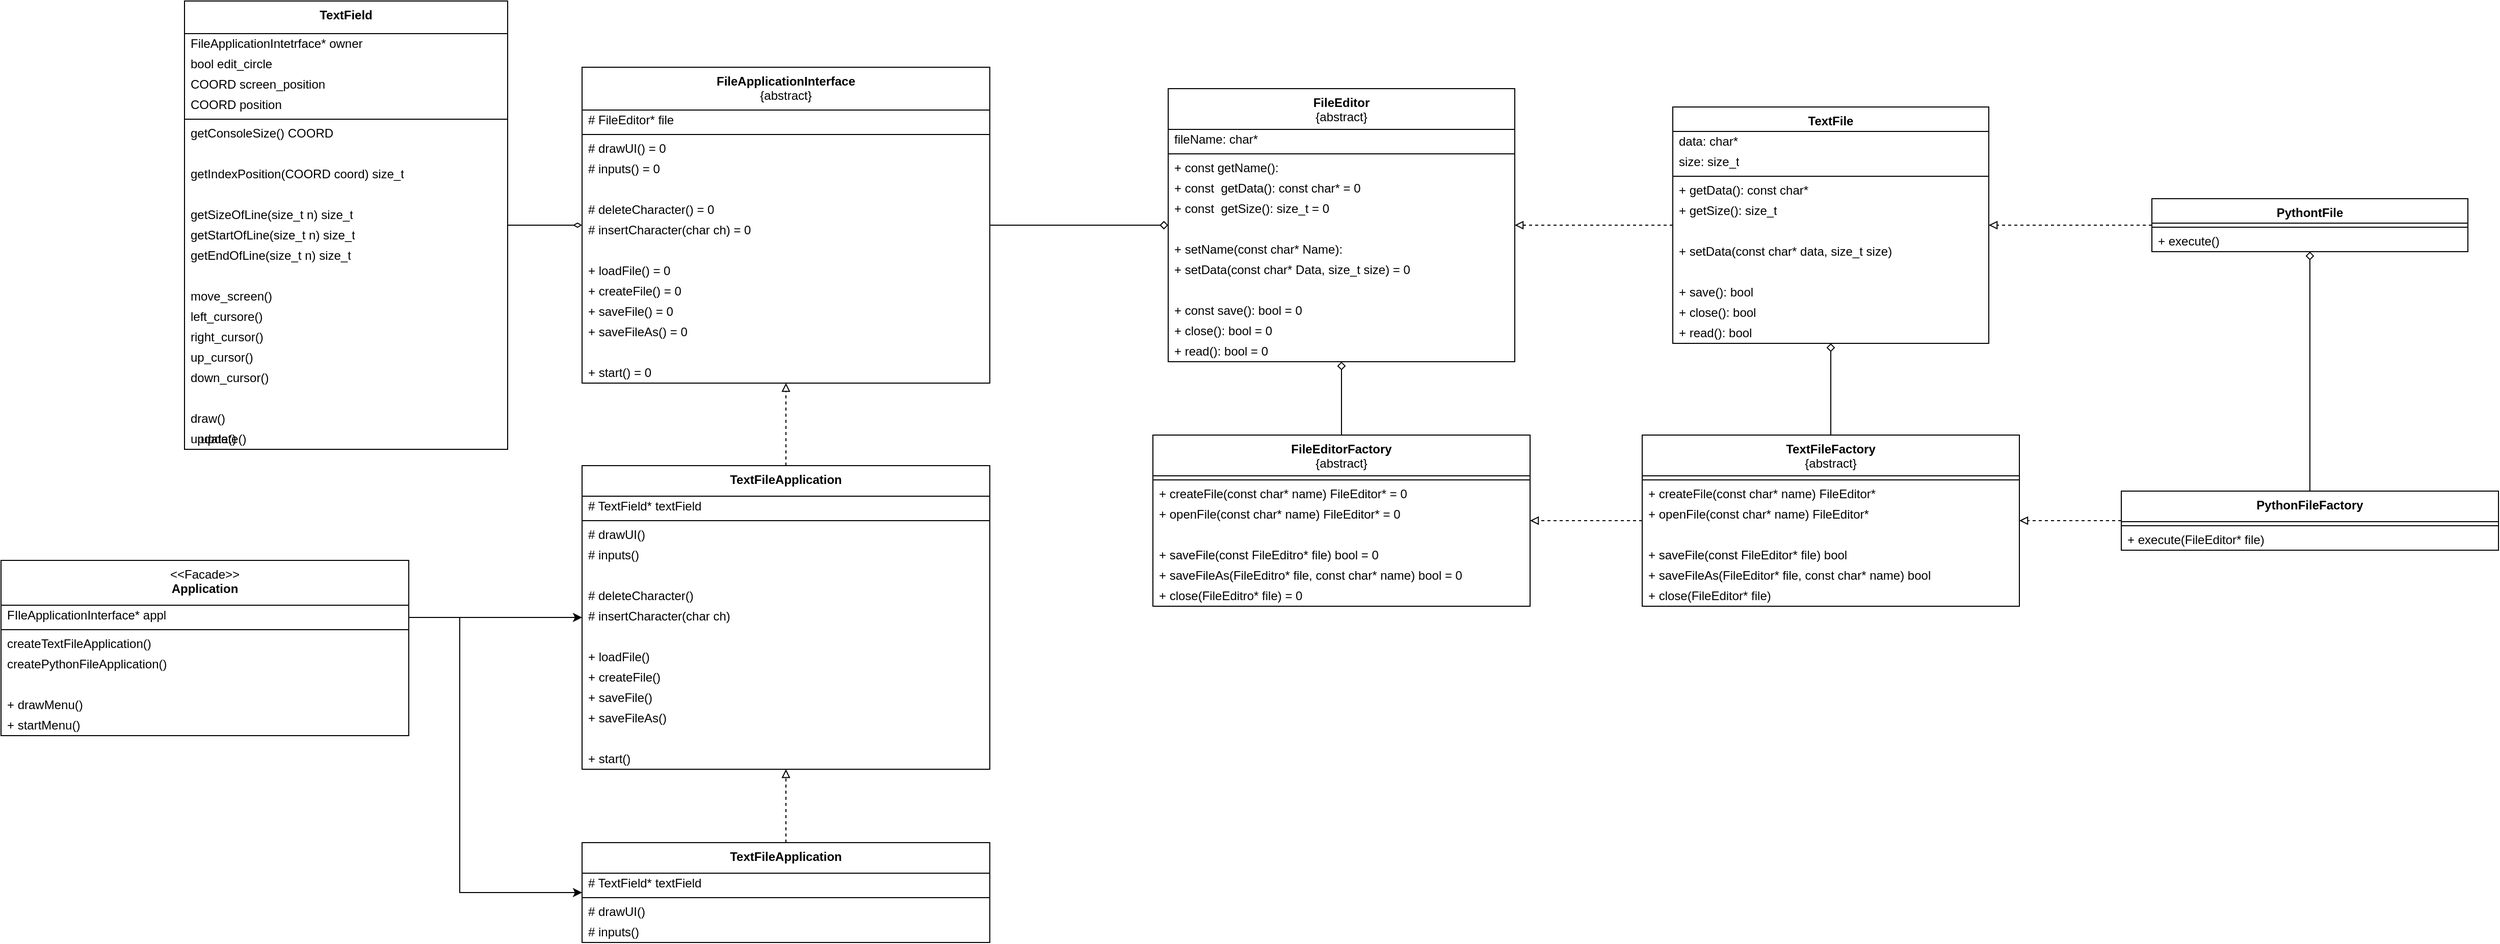 <mxfile version="24.7.17">
  <diagram name="Сторінка-1" id="6e2gW0ozk-4LczMk3JsG">
    <mxGraphModel dx="4543" dy="1649" grid="1" gridSize="10" guides="1" tooltips="1" connect="1" arrows="1" fold="1" page="1" pageScale="1" pageWidth="827" pageHeight="1169" math="0" shadow="0">
      <root>
        <mxCell id="0" />
        <mxCell id="1" parent="0" />
        <mxCell id="CCu7e07cOASYS96HwCtL-1" value="&lt;b&gt;FileEditor&lt;/b&gt;&lt;br&gt;{abstract}" style="swimlane;fontStyle=0;align=center;verticalAlign=top;childLayout=stackLayout;horizontal=1;startSize=40;horizontalStack=0;resizeParent=1;resizeParentMax=0;resizeLast=0;collapsible=0;marginBottom=0;html=1;whiteSpace=wrap;" vertex="1" parent="1">
          <mxGeometry x="85" y="130" width="340" height="268" as="geometry" />
        </mxCell>
        <mxCell id="CCu7e07cOASYS96HwCtL-3" value="fileName: char*" style="text;html=1;strokeColor=none;fillColor=none;align=left;verticalAlign=middle;spacingLeft=4;spacingRight=4;overflow=hidden;rotatable=0;points=[[0,0.5],[1,0.5]];portConstraint=eastwest;whiteSpace=wrap;" vertex="1" parent="CCu7e07cOASYS96HwCtL-1">
          <mxGeometry y="40" width="340" height="20" as="geometry" />
        </mxCell>
        <mxCell id="CCu7e07cOASYS96HwCtL-6" value="" style="line;strokeWidth=1;fillColor=none;align=left;verticalAlign=middle;spacingTop=-1;spacingLeft=3;spacingRight=3;rotatable=0;labelPosition=right;points=[];portConstraint=eastwest;" vertex="1" parent="CCu7e07cOASYS96HwCtL-1">
          <mxGeometry y="60" width="340" height="8" as="geometry" />
        </mxCell>
        <mxCell id="CCu7e07cOASYS96HwCtL-8" value="+ const getName():" style="text;html=1;strokeColor=none;fillColor=none;align=left;verticalAlign=middle;spacingLeft=4;spacingRight=4;overflow=hidden;rotatable=0;points=[[0,0.5],[1,0.5]];portConstraint=eastwest;whiteSpace=wrap;" vertex="1" parent="CCu7e07cOASYS96HwCtL-1">
          <mxGeometry y="68" width="340" height="20" as="geometry" />
        </mxCell>
        <mxCell id="CCu7e07cOASYS96HwCtL-9" value="+ const&amp;nbsp; getData(): const char* = 0" style="text;html=1;strokeColor=none;fillColor=none;align=left;verticalAlign=middle;spacingLeft=4;spacingRight=4;overflow=hidden;rotatable=0;points=[[0,0.5],[1,0.5]];portConstraint=eastwest;whiteSpace=wrap;" vertex="1" parent="CCu7e07cOASYS96HwCtL-1">
          <mxGeometry y="88" width="340" height="20" as="geometry" />
        </mxCell>
        <mxCell id="CCu7e07cOASYS96HwCtL-33" value="+ const&amp;nbsp; getSize(): size_t = 0" style="text;html=1;strokeColor=none;fillColor=none;align=left;verticalAlign=middle;spacingLeft=4;spacingRight=4;overflow=hidden;rotatable=0;points=[[0,0.5],[1,0.5]];portConstraint=eastwest;whiteSpace=wrap;" vertex="1" parent="CCu7e07cOASYS96HwCtL-1">
          <mxGeometry y="108" width="340" height="20" as="geometry" />
        </mxCell>
        <mxCell id="CCu7e07cOASYS96HwCtL-16" value="&amp;nbsp;&amp;nbsp;&amp;nbsp;&amp;nbsp;&amp;nbsp;&amp;nbsp; " style="text;html=1;strokeColor=none;fillColor=none;align=left;verticalAlign=middle;spacingLeft=4;spacingRight=4;overflow=hidden;rotatable=0;points=[[0,0.5],[1,0.5]];portConstraint=eastwest;whiteSpace=wrap;" vertex="1" parent="CCu7e07cOASYS96HwCtL-1">
          <mxGeometry y="128" width="340" height="20" as="geometry" />
        </mxCell>
        <mxCell id="CCu7e07cOASYS96HwCtL-13" value="+ setName(const char* Name):" style="text;html=1;strokeColor=none;fillColor=none;align=left;verticalAlign=middle;spacingLeft=4;spacingRight=4;overflow=hidden;rotatable=0;points=[[0,0.5],[1,0.5]];portConstraint=eastwest;whiteSpace=wrap;" vertex="1" parent="CCu7e07cOASYS96HwCtL-1">
          <mxGeometry y="148" width="340" height="20" as="geometry" />
        </mxCell>
        <mxCell id="CCu7e07cOASYS96HwCtL-12" value="+ setData(const char* Data, size_t size) = 0" style="text;html=1;strokeColor=none;fillColor=none;align=left;verticalAlign=middle;spacingLeft=4;spacingRight=4;overflow=hidden;rotatable=0;points=[[0,0.5],[1,0.5]];portConstraint=eastwest;whiteSpace=wrap;" vertex="1" parent="CCu7e07cOASYS96HwCtL-1">
          <mxGeometry y="168" width="340" height="20" as="geometry" />
        </mxCell>
        <mxCell id="CCu7e07cOASYS96HwCtL-17" value="&amp;nbsp;&amp;nbsp;&amp;nbsp;&amp;nbsp;&amp;nbsp;&amp;nbsp; " style="text;html=1;strokeColor=none;fillColor=none;align=left;verticalAlign=middle;spacingLeft=4;spacingRight=4;overflow=hidden;rotatable=0;points=[[0,0.5],[1,0.5]];portConstraint=eastwest;whiteSpace=wrap;" vertex="1" parent="CCu7e07cOASYS96HwCtL-1">
          <mxGeometry y="188" width="340" height="20" as="geometry" />
        </mxCell>
        <mxCell id="CCu7e07cOASYS96HwCtL-18" value="+ const save(): bool = 0" style="text;html=1;strokeColor=none;fillColor=none;align=left;verticalAlign=middle;spacingLeft=4;spacingRight=4;overflow=hidden;rotatable=0;points=[[0,0.5],[1,0.5]];portConstraint=eastwest;whiteSpace=wrap;" vertex="1" parent="CCu7e07cOASYS96HwCtL-1">
          <mxGeometry y="208" width="340" height="20" as="geometry" />
        </mxCell>
        <mxCell id="CCu7e07cOASYS96HwCtL-19" value="+ close(): bool = 0" style="text;html=1;strokeColor=none;fillColor=none;align=left;verticalAlign=middle;spacingLeft=4;spacingRight=4;overflow=hidden;rotatable=0;points=[[0,0.5],[1,0.5]];portConstraint=eastwest;whiteSpace=wrap;" vertex="1" parent="CCu7e07cOASYS96HwCtL-1">
          <mxGeometry y="228" width="340" height="20" as="geometry" />
        </mxCell>
        <mxCell id="CCu7e07cOASYS96HwCtL-20" value="+ read(): bool = 0" style="text;html=1;strokeColor=none;fillColor=none;align=left;verticalAlign=middle;spacingLeft=4;spacingRight=4;overflow=hidden;rotatable=0;points=[[0,0.5],[1,0.5]];portConstraint=eastwest;whiteSpace=wrap;" vertex="1" parent="CCu7e07cOASYS96HwCtL-1">
          <mxGeometry y="248" width="340" height="20" as="geometry" />
        </mxCell>
        <mxCell id="CCu7e07cOASYS96HwCtL-130" style="edgeStyle=orthogonalEdgeStyle;rounded=0;orthogonalLoop=1;jettySize=auto;html=1;endArrow=block;endFill=0;dashed=1;" edge="1" parent="1" source="CCu7e07cOASYS96HwCtL-21" target="CCu7e07cOASYS96HwCtL-1">
          <mxGeometry relative="1" as="geometry" />
        </mxCell>
        <mxCell id="CCu7e07cOASYS96HwCtL-21" value="&lt;b&gt;TextFile&lt;/b&gt;" style="swimlane;fontStyle=0;align=center;verticalAlign=top;childLayout=stackLayout;horizontal=1;startSize=24;horizontalStack=0;resizeParent=1;resizeParentMax=0;resizeLast=0;collapsible=0;marginBottom=0;html=1;whiteSpace=wrap;" vertex="1" parent="1">
          <mxGeometry x="580" y="148" width="310" height="232" as="geometry" />
        </mxCell>
        <mxCell id="CCu7e07cOASYS96HwCtL-31" value="data: char*" style="text;html=1;strokeColor=none;fillColor=none;align=left;verticalAlign=middle;spacingLeft=4;spacingRight=4;overflow=hidden;rotatable=0;points=[[0,0.5],[1,0.5]];portConstraint=eastwest;whiteSpace=wrap;" vertex="1" parent="CCu7e07cOASYS96HwCtL-21">
          <mxGeometry y="24" width="310" height="20" as="geometry" />
        </mxCell>
        <mxCell id="CCu7e07cOASYS96HwCtL-32" value="size: size_t" style="text;html=1;strokeColor=none;fillColor=none;align=left;verticalAlign=middle;spacingLeft=4;spacingRight=4;overflow=hidden;rotatable=0;points=[[0,0.5],[1,0.5]];portConstraint=eastwest;whiteSpace=wrap;" vertex="1" parent="CCu7e07cOASYS96HwCtL-21">
          <mxGeometry y="44" width="310" height="20" as="geometry" />
        </mxCell>
        <mxCell id="CCu7e07cOASYS96HwCtL-26" value="" style="line;strokeWidth=1;fillColor=none;align=left;verticalAlign=middle;spacingTop=-1;spacingLeft=3;spacingRight=3;rotatable=0;labelPosition=right;points=[];portConstraint=eastwest;" vertex="1" parent="CCu7e07cOASYS96HwCtL-21">
          <mxGeometry y="64" width="310" height="8" as="geometry" />
        </mxCell>
        <mxCell id="CCu7e07cOASYS96HwCtL-34" value="+ getData(): const char*" style="text;html=1;strokeColor=none;fillColor=none;align=left;verticalAlign=middle;spacingLeft=4;spacingRight=4;overflow=hidden;rotatable=0;points=[[0,0.5],[1,0.5]];portConstraint=eastwest;whiteSpace=wrap;" vertex="1" parent="CCu7e07cOASYS96HwCtL-21">
          <mxGeometry y="72" width="310" height="20" as="geometry" />
        </mxCell>
        <mxCell id="CCu7e07cOASYS96HwCtL-10" value="+ getSize(): size_t" style="text;html=1;strokeColor=none;fillColor=none;align=left;verticalAlign=middle;spacingLeft=4;spacingRight=4;overflow=hidden;rotatable=0;points=[[0,0.5],[1,0.5]];portConstraint=eastwest;whiteSpace=wrap;" vertex="1" parent="CCu7e07cOASYS96HwCtL-21">
          <mxGeometry y="92" width="310" height="20" as="geometry" />
        </mxCell>
        <mxCell id="CCu7e07cOASYS96HwCtL-35" value="&amp;nbsp;&amp;nbsp;&amp;nbsp;&amp;nbsp;&amp;nbsp;&amp;nbsp; " style="text;html=1;strokeColor=none;fillColor=none;align=left;verticalAlign=middle;spacingLeft=4;spacingRight=4;overflow=hidden;rotatable=0;points=[[0,0.5],[1,0.5]];portConstraint=eastwest;whiteSpace=wrap;" vertex="1" parent="CCu7e07cOASYS96HwCtL-21">
          <mxGeometry y="112" width="310" height="20" as="geometry" />
        </mxCell>
        <mxCell id="CCu7e07cOASYS96HwCtL-36" value="+ setData(const char* data, size_t size)" style="text;html=1;strokeColor=none;fillColor=none;align=left;verticalAlign=middle;spacingLeft=4;spacingRight=4;overflow=hidden;rotatable=0;points=[[0,0.5],[1,0.5]];portConstraint=eastwest;whiteSpace=wrap;" vertex="1" parent="CCu7e07cOASYS96HwCtL-21">
          <mxGeometry y="132" width="310" height="20" as="geometry" />
        </mxCell>
        <mxCell id="CCu7e07cOASYS96HwCtL-37" value="&amp;nbsp;&amp;nbsp;&amp;nbsp;&amp;nbsp;&amp;nbsp;&amp;nbsp; " style="text;html=1;strokeColor=none;fillColor=none;align=left;verticalAlign=middle;spacingLeft=4;spacingRight=4;overflow=hidden;rotatable=0;points=[[0,0.5],[1,0.5]];portConstraint=eastwest;whiteSpace=wrap;" vertex="1" parent="CCu7e07cOASYS96HwCtL-21">
          <mxGeometry y="152" width="310" height="20" as="geometry" />
        </mxCell>
        <mxCell id="CCu7e07cOASYS96HwCtL-38" value="+ save(): bool" style="text;html=1;strokeColor=none;fillColor=none;align=left;verticalAlign=middle;spacingLeft=4;spacingRight=4;overflow=hidden;rotatable=0;points=[[0,0.5],[1,0.5]];portConstraint=eastwest;whiteSpace=wrap;" vertex="1" parent="CCu7e07cOASYS96HwCtL-21">
          <mxGeometry y="172" width="310" height="20" as="geometry" />
        </mxCell>
        <mxCell id="CCu7e07cOASYS96HwCtL-39" value="+ close(): bool" style="text;html=1;strokeColor=none;fillColor=none;align=left;verticalAlign=middle;spacingLeft=4;spacingRight=4;overflow=hidden;rotatable=0;points=[[0,0.5],[1,0.5]];portConstraint=eastwest;whiteSpace=wrap;" vertex="1" parent="CCu7e07cOASYS96HwCtL-21">
          <mxGeometry y="192" width="310" height="20" as="geometry" />
        </mxCell>
        <mxCell id="CCu7e07cOASYS96HwCtL-40" value="+ read(): bool " style="text;html=1;strokeColor=none;fillColor=none;align=left;verticalAlign=middle;spacingLeft=4;spacingRight=4;overflow=hidden;rotatable=0;points=[[0,0.5],[1,0.5]];portConstraint=eastwest;whiteSpace=wrap;" vertex="1" parent="CCu7e07cOASYS96HwCtL-21">
          <mxGeometry y="212" width="310" height="20" as="geometry" />
        </mxCell>
        <mxCell id="CCu7e07cOASYS96HwCtL-87" style="edgeStyle=orthogonalEdgeStyle;rounded=0;orthogonalLoop=1;jettySize=auto;html=1;endArrow=diamond;endFill=0;" edge="1" parent="1" source="CCu7e07cOASYS96HwCtL-41" target="CCu7e07cOASYS96HwCtL-1">
          <mxGeometry relative="1" as="geometry" />
        </mxCell>
        <mxCell id="CCu7e07cOASYS96HwCtL-41" value="&lt;b&gt;FileEditorFactory&lt;/b&gt;&lt;br&gt;{abstract}" style="swimlane;fontStyle=0;align=center;verticalAlign=top;childLayout=stackLayout;horizontal=1;startSize=40;horizontalStack=0;resizeParent=1;resizeParentMax=0;resizeLast=0;collapsible=0;marginBottom=0;html=1;whiteSpace=wrap;" vertex="1" parent="1">
          <mxGeometry x="70" y="470" width="370" height="168" as="geometry" />
        </mxCell>
        <mxCell id="CCu7e07cOASYS96HwCtL-46" value="" style="line;strokeWidth=1;fillColor=none;align=left;verticalAlign=middle;spacingTop=-1;spacingLeft=3;spacingRight=3;rotatable=0;labelPosition=right;points=[];portConstraint=eastwest;" vertex="1" parent="CCu7e07cOASYS96HwCtL-41">
          <mxGeometry y="40" width="370" height="8" as="geometry" />
        </mxCell>
        <mxCell id="CCu7e07cOASYS96HwCtL-48" value="+ createFile(const char* name) FileEditor* = 0" style="text;html=1;strokeColor=none;fillColor=none;align=left;verticalAlign=middle;spacingLeft=4;spacingRight=4;overflow=hidden;rotatable=0;points=[[0,0.5],[1,0.5]];portConstraint=eastwest;whiteSpace=wrap;" vertex="1" parent="CCu7e07cOASYS96HwCtL-41">
          <mxGeometry y="48" width="370" height="20" as="geometry" />
        </mxCell>
        <mxCell id="CCu7e07cOASYS96HwCtL-49" value="+ openFile(const char* name) FileEditor* = 0" style="text;html=1;strokeColor=none;fillColor=none;align=left;verticalAlign=middle;spacingLeft=4;spacingRight=4;overflow=hidden;rotatable=0;points=[[0,0.5],[1,0.5]];portConstraint=eastwest;whiteSpace=wrap;" vertex="1" parent="CCu7e07cOASYS96HwCtL-41">
          <mxGeometry y="68" width="370" height="20" as="geometry" />
        </mxCell>
        <mxCell id="CCu7e07cOASYS96HwCtL-50" value="&amp;nbsp;&amp;nbsp;&amp;nbsp;&amp;nbsp;&amp;nbsp;&amp;nbsp; " style="text;html=1;strokeColor=none;fillColor=none;align=left;verticalAlign=middle;spacingLeft=4;spacingRight=4;overflow=hidden;rotatable=0;points=[[0,0.5],[1,0.5]];portConstraint=eastwest;whiteSpace=wrap;" vertex="1" parent="CCu7e07cOASYS96HwCtL-41">
          <mxGeometry y="88" width="370" height="20" as="geometry" />
        </mxCell>
        <mxCell id="CCu7e07cOASYS96HwCtL-51" value="+ saveFile(const FileEditro* file) bool = 0" style="text;html=1;strokeColor=none;fillColor=none;align=left;verticalAlign=middle;spacingLeft=4;spacingRight=4;overflow=hidden;rotatable=0;points=[[0,0.5],[1,0.5]];portConstraint=eastwest;whiteSpace=wrap;" vertex="1" parent="CCu7e07cOASYS96HwCtL-41">
          <mxGeometry y="108" width="370" height="20" as="geometry" />
        </mxCell>
        <mxCell id="CCu7e07cOASYS96HwCtL-52" value="+ saveFileAs(FileEditro* file, const char* name) bool = 0" style="text;html=1;strokeColor=none;fillColor=none;align=left;verticalAlign=middle;spacingLeft=4;spacingRight=4;overflow=hidden;rotatable=0;points=[[0,0.5],[1,0.5]];portConstraint=eastwest;whiteSpace=wrap;" vertex="1" parent="CCu7e07cOASYS96HwCtL-41">
          <mxGeometry y="128" width="370" height="20" as="geometry" />
        </mxCell>
        <mxCell id="CCu7e07cOASYS96HwCtL-53" value="+ close(FileEditro* file) = 0" style="text;html=1;strokeColor=none;fillColor=none;align=left;verticalAlign=middle;spacingLeft=4;spacingRight=4;overflow=hidden;rotatable=0;points=[[0,0.5],[1,0.5]];portConstraint=eastwest;whiteSpace=wrap;" vertex="1" parent="CCu7e07cOASYS96HwCtL-41">
          <mxGeometry y="148" width="370" height="20" as="geometry" />
        </mxCell>
        <mxCell id="CCu7e07cOASYS96HwCtL-131" style="edgeStyle=orthogonalEdgeStyle;rounded=0;orthogonalLoop=1;jettySize=auto;html=1;endArrow=block;endFill=0;dashed=1;" edge="1" parent="1" source="CCu7e07cOASYS96HwCtL-55" target="CCu7e07cOASYS96HwCtL-41">
          <mxGeometry relative="1" as="geometry" />
        </mxCell>
        <mxCell id="CCu7e07cOASYS96HwCtL-158" style="edgeStyle=orthogonalEdgeStyle;rounded=0;orthogonalLoop=1;jettySize=auto;html=1;endArrow=diamond;endFill=0;" edge="1" parent="1" source="CCu7e07cOASYS96HwCtL-55" target="CCu7e07cOASYS96HwCtL-21">
          <mxGeometry relative="1" as="geometry" />
        </mxCell>
        <mxCell id="CCu7e07cOASYS96HwCtL-55" value="&lt;b&gt;TextFileFactory&lt;/b&gt;&lt;br&gt;{abstract}" style="swimlane;fontStyle=0;align=center;verticalAlign=top;childLayout=stackLayout;horizontal=1;startSize=40;horizontalStack=0;resizeParent=1;resizeParentMax=0;resizeLast=0;collapsible=0;marginBottom=0;html=1;whiteSpace=wrap;" vertex="1" parent="1">
          <mxGeometry x="550" y="470" width="370" height="168" as="geometry" />
        </mxCell>
        <mxCell id="CCu7e07cOASYS96HwCtL-56" value="" style="line;strokeWidth=1;fillColor=none;align=left;verticalAlign=middle;spacingTop=-1;spacingLeft=3;spacingRight=3;rotatable=0;labelPosition=right;points=[];portConstraint=eastwest;" vertex="1" parent="CCu7e07cOASYS96HwCtL-55">
          <mxGeometry y="40" width="370" height="8" as="geometry" />
        </mxCell>
        <mxCell id="CCu7e07cOASYS96HwCtL-57" value="+ createFile(const char* name) FileEditor*" style="text;html=1;strokeColor=none;fillColor=none;align=left;verticalAlign=middle;spacingLeft=4;spacingRight=4;overflow=hidden;rotatable=0;points=[[0,0.5],[1,0.5]];portConstraint=eastwest;whiteSpace=wrap;" vertex="1" parent="CCu7e07cOASYS96HwCtL-55">
          <mxGeometry y="48" width="370" height="20" as="geometry" />
        </mxCell>
        <mxCell id="CCu7e07cOASYS96HwCtL-58" value="+ openFile(const char* name) FileEditor*" style="text;html=1;strokeColor=none;fillColor=none;align=left;verticalAlign=middle;spacingLeft=4;spacingRight=4;overflow=hidden;rotatable=0;points=[[0,0.5],[1,0.5]];portConstraint=eastwest;whiteSpace=wrap;" vertex="1" parent="CCu7e07cOASYS96HwCtL-55">
          <mxGeometry y="68" width="370" height="20" as="geometry" />
        </mxCell>
        <mxCell id="CCu7e07cOASYS96HwCtL-59" value="&amp;nbsp;&amp;nbsp;&amp;nbsp;&amp;nbsp;&amp;nbsp;&amp;nbsp; " style="text;html=1;strokeColor=none;fillColor=none;align=left;verticalAlign=middle;spacingLeft=4;spacingRight=4;overflow=hidden;rotatable=0;points=[[0,0.5],[1,0.5]];portConstraint=eastwest;whiteSpace=wrap;" vertex="1" parent="CCu7e07cOASYS96HwCtL-55">
          <mxGeometry y="88" width="370" height="20" as="geometry" />
        </mxCell>
        <mxCell id="CCu7e07cOASYS96HwCtL-60" value="+ saveFile(const FileEditor* file) bool" style="text;html=1;strokeColor=none;fillColor=none;align=left;verticalAlign=middle;spacingLeft=4;spacingRight=4;overflow=hidden;rotatable=0;points=[[0,0.5],[1,0.5]];portConstraint=eastwest;whiteSpace=wrap;" vertex="1" parent="CCu7e07cOASYS96HwCtL-55">
          <mxGeometry y="108" width="370" height="20" as="geometry" />
        </mxCell>
        <mxCell id="CCu7e07cOASYS96HwCtL-61" value="+ saveFileAs(FileEditor* file, const char* name) bool" style="text;html=1;strokeColor=none;fillColor=none;align=left;verticalAlign=middle;spacingLeft=4;spacingRight=4;overflow=hidden;rotatable=0;points=[[0,0.5],[1,0.5]];portConstraint=eastwest;whiteSpace=wrap;" vertex="1" parent="CCu7e07cOASYS96HwCtL-55">
          <mxGeometry y="128" width="370" height="20" as="geometry" />
        </mxCell>
        <mxCell id="CCu7e07cOASYS96HwCtL-62" value="+ close(FileEditor* file)" style="text;html=1;strokeColor=none;fillColor=none;align=left;verticalAlign=middle;spacingLeft=4;spacingRight=4;overflow=hidden;rotatable=0;points=[[0,0.5],[1,0.5]];portConstraint=eastwest;whiteSpace=wrap;" vertex="1" parent="CCu7e07cOASYS96HwCtL-55">
          <mxGeometry y="148" width="370" height="20" as="geometry" />
        </mxCell>
        <mxCell id="CCu7e07cOASYS96HwCtL-189" style="edgeStyle=orthogonalEdgeStyle;rounded=0;orthogonalLoop=1;jettySize=auto;html=1;" edge="1" parent="1" source="CCu7e07cOASYS96HwCtL-65" target="CCu7e07cOASYS96HwCtL-118">
          <mxGeometry relative="1" as="geometry">
            <Array as="points">
              <mxPoint x="-610" y="649" />
              <mxPoint x="-610" y="649" />
            </Array>
          </mxGeometry>
        </mxCell>
        <mxCell id="CCu7e07cOASYS96HwCtL-190" style="edgeStyle=orthogonalEdgeStyle;rounded=0;orthogonalLoop=1;jettySize=auto;html=1;" edge="1" parent="1" source="CCu7e07cOASYS96HwCtL-65" target="CCu7e07cOASYS96HwCtL-173">
          <mxGeometry relative="1" as="geometry">
            <Array as="points">
              <mxPoint x="-610" y="649" />
              <mxPoint x="-610" y="919" />
            </Array>
          </mxGeometry>
        </mxCell>
        <mxCell id="CCu7e07cOASYS96HwCtL-65" value="&amp;lt;&amp;lt;Facade&amp;gt;&amp;gt;&lt;br&gt;&lt;b&gt;Application&lt;/b&gt;" style="swimlane;fontStyle=0;align=center;verticalAlign=top;childLayout=stackLayout;horizontal=1;startSize=44;horizontalStack=0;resizeParent=1;resizeParentMax=0;resizeLast=0;collapsible=0;marginBottom=0;html=1;whiteSpace=wrap;" vertex="1" parent="1">
          <mxGeometry x="-1060" y="593" width="400" height="172" as="geometry" />
        </mxCell>
        <mxCell id="CCu7e07cOASYS96HwCtL-69" value="FIleApplicationInterface* appl" style="text;html=1;strokeColor=none;fillColor=none;align=left;verticalAlign=middle;spacingLeft=4;spacingRight=4;overflow=hidden;rotatable=0;points=[[0,0.5],[1,0.5]];portConstraint=eastwest;whiteSpace=wrap;" vertex="1" parent="CCu7e07cOASYS96HwCtL-65">
          <mxGeometry y="44" width="400" height="20" as="geometry" />
        </mxCell>
        <mxCell id="CCu7e07cOASYS96HwCtL-70" value="" style="line;strokeWidth=1;fillColor=none;align=left;verticalAlign=middle;spacingTop=-1;spacingLeft=3;spacingRight=3;rotatable=0;labelPosition=right;points=[];portConstraint=eastwest;" vertex="1" parent="CCu7e07cOASYS96HwCtL-65">
          <mxGeometry y="64" width="400" height="8" as="geometry" />
        </mxCell>
        <mxCell id="CCu7e07cOASYS96HwCtL-72" value="createTextFileApplication()" style="text;html=1;strokeColor=none;fillColor=none;align=left;verticalAlign=middle;spacingLeft=4;spacingRight=4;overflow=hidden;rotatable=0;points=[[0,0.5],[1,0.5]];portConstraint=eastwest;whiteSpace=wrap;" vertex="1" parent="CCu7e07cOASYS96HwCtL-65">
          <mxGeometry y="72" width="400" height="20" as="geometry" />
        </mxCell>
        <mxCell id="CCu7e07cOASYS96HwCtL-191" value="createPythonFileApplication()" style="text;html=1;strokeColor=none;fillColor=none;align=left;verticalAlign=middle;spacingLeft=4;spacingRight=4;overflow=hidden;rotatable=0;points=[[0,0.5],[1,0.5]];portConstraint=eastwest;whiteSpace=wrap;" vertex="1" parent="CCu7e07cOASYS96HwCtL-65">
          <mxGeometry y="92" width="400" height="20" as="geometry" />
        </mxCell>
        <mxCell id="CCu7e07cOASYS96HwCtL-192" value="&amp;nbsp;&amp;nbsp;&amp;nbsp;&amp;nbsp; " style="text;html=1;strokeColor=none;fillColor=none;align=left;verticalAlign=middle;spacingLeft=4;spacingRight=4;overflow=hidden;rotatable=0;points=[[0,0.5],[1,0.5]];portConstraint=eastwest;whiteSpace=wrap;" vertex="1" parent="CCu7e07cOASYS96HwCtL-65">
          <mxGeometry y="112" width="400" height="20" as="geometry" />
        </mxCell>
        <mxCell id="CCu7e07cOASYS96HwCtL-193" value="+ drawMenu()" style="text;html=1;strokeColor=none;fillColor=none;align=left;verticalAlign=middle;spacingLeft=4;spacingRight=4;overflow=hidden;rotatable=0;points=[[0,0.5],[1,0.5]];portConstraint=eastwest;whiteSpace=wrap;" vertex="1" parent="CCu7e07cOASYS96HwCtL-65">
          <mxGeometry y="132" width="400" height="20" as="geometry" />
        </mxCell>
        <mxCell id="CCu7e07cOASYS96HwCtL-194" value="+ startMenu()" style="text;html=1;strokeColor=none;fillColor=none;align=left;verticalAlign=middle;spacingLeft=4;spacingRight=4;overflow=hidden;rotatable=0;points=[[0,0.5],[1,0.5]];portConstraint=eastwest;whiteSpace=wrap;" vertex="1" parent="CCu7e07cOASYS96HwCtL-65">
          <mxGeometry y="152" width="400" height="20" as="geometry" />
        </mxCell>
        <mxCell id="CCu7e07cOASYS96HwCtL-86" style="edgeStyle=orthogonalEdgeStyle;rounded=0;orthogonalLoop=1;jettySize=auto;html=1;endArrow=diamond;endFill=0;" edge="1" parent="1" source="CCu7e07cOASYS96HwCtL-73" target="CCu7e07cOASYS96HwCtL-1">
          <mxGeometry relative="1" as="geometry" />
        </mxCell>
        <mxCell id="CCu7e07cOASYS96HwCtL-73" value="&lt;b&gt;FileApplicationInterface&lt;/b&gt;&lt;br&gt;&lt;div&gt;{abstract}&lt;/div&gt;" style="swimlane;fontStyle=0;align=center;verticalAlign=top;childLayout=stackLayout;horizontal=1;startSize=42;horizontalStack=0;resizeParent=1;resizeParentMax=0;resizeLast=0;collapsible=0;marginBottom=0;html=1;whiteSpace=wrap;" vertex="1" parent="1">
          <mxGeometry x="-490" y="109" width="400" height="310" as="geometry" />
        </mxCell>
        <mxCell id="CCu7e07cOASYS96HwCtL-74" value="# FileEditor* file" style="text;html=1;strokeColor=none;fillColor=none;align=left;verticalAlign=middle;spacingLeft=4;spacingRight=4;overflow=hidden;rotatable=0;points=[[0,0.5],[1,0.5]];portConstraint=eastwest;whiteSpace=wrap;" vertex="1" parent="CCu7e07cOASYS96HwCtL-73">
          <mxGeometry y="42" width="400" height="20" as="geometry" />
        </mxCell>
        <mxCell id="CCu7e07cOASYS96HwCtL-75" value="" style="line;strokeWidth=1;fillColor=none;align=left;verticalAlign=middle;spacingTop=-1;spacingLeft=3;spacingRight=3;rotatable=0;labelPosition=right;points=[];portConstraint=eastwest;" vertex="1" parent="CCu7e07cOASYS96HwCtL-73">
          <mxGeometry y="62" width="400" height="8" as="geometry" />
        </mxCell>
        <mxCell id="CCu7e07cOASYS96HwCtL-96" value="# drawUI() = 0" style="text;html=1;strokeColor=none;fillColor=none;align=left;verticalAlign=middle;spacingLeft=4;spacingRight=4;overflow=hidden;rotatable=0;points=[[0,0.5],[1,0.5]];portConstraint=eastwest;whiteSpace=wrap;" vertex="1" parent="CCu7e07cOASYS96HwCtL-73">
          <mxGeometry y="70" width="400" height="20" as="geometry" />
        </mxCell>
        <mxCell id="CCu7e07cOASYS96HwCtL-117" value="# inputs() = 0" style="text;html=1;strokeColor=none;fillColor=none;align=left;verticalAlign=middle;spacingLeft=4;spacingRight=4;overflow=hidden;rotatable=0;points=[[0,0.5],[1,0.5]];portConstraint=eastwest;whiteSpace=wrap;" vertex="1" parent="CCu7e07cOASYS96HwCtL-73">
          <mxGeometry y="90" width="400" height="20" as="geometry" />
        </mxCell>
        <mxCell id="CCu7e07cOASYS96HwCtL-135" value="&amp;nbsp;&amp;nbsp;&amp;nbsp;&amp;nbsp; " style="text;html=1;strokeColor=none;fillColor=none;align=left;verticalAlign=middle;spacingLeft=4;spacingRight=4;overflow=hidden;rotatable=0;points=[[0,0.5],[1,0.5]];portConstraint=eastwest;whiteSpace=wrap;" vertex="1" parent="CCu7e07cOASYS96HwCtL-73">
          <mxGeometry y="110" width="400" height="20" as="geometry" />
        </mxCell>
        <mxCell id="CCu7e07cOASYS96HwCtL-76" value="# deleteCharacter() = 0" style="text;html=1;strokeColor=none;fillColor=none;align=left;verticalAlign=middle;spacingLeft=4;spacingRight=4;overflow=hidden;rotatable=0;points=[[0,0.5],[1,0.5]];portConstraint=eastwest;whiteSpace=wrap;" vertex="1" parent="CCu7e07cOASYS96HwCtL-73">
          <mxGeometry y="130" width="400" height="20" as="geometry" />
        </mxCell>
        <mxCell id="CCu7e07cOASYS96HwCtL-78" value="# insertCharacter(char ch) = 0" style="text;html=1;strokeColor=none;fillColor=none;align=left;verticalAlign=middle;spacingLeft=4;spacingRight=4;overflow=hidden;rotatable=0;points=[[0,0.5],[1,0.5]];portConstraint=eastwest;whiteSpace=wrap;" vertex="1" parent="CCu7e07cOASYS96HwCtL-73">
          <mxGeometry y="150" width="400" height="20" as="geometry" />
        </mxCell>
        <mxCell id="CCu7e07cOASYS96HwCtL-79" value="&amp;nbsp;&amp;nbsp;&amp;nbsp;&amp;nbsp; " style="text;html=1;strokeColor=none;fillColor=none;align=left;verticalAlign=middle;spacingLeft=4;spacingRight=4;overflow=hidden;rotatable=0;points=[[0,0.5],[1,0.5]];portConstraint=eastwest;whiteSpace=wrap;" vertex="1" parent="CCu7e07cOASYS96HwCtL-73">
          <mxGeometry y="170" width="400" height="20" as="geometry" />
        </mxCell>
        <mxCell id="CCu7e07cOASYS96HwCtL-80" value="+ loadFile() = 0" style="text;html=1;strokeColor=none;fillColor=none;align=left;verticalAlign=middle;spacingLeft=4;spacingRight=4;overflow=hidden;rotatable=0;points=[[0,0.5],[1,0.5]];portConstraint=eastwest;whiteSpace=wrap;" vertex="1" parent="CCu7e07cOASYS96HwCtL-73">
          <mxGeometry y="190" width="400" height="20" as="geometry" />
        </mxCell>
        <mxCell id="CCu7e07cOASYS96HwCtL-81" value="+ createFile() = 0" style="text;html=1;strokeColor=none;fillColor=none;align=left;verticalAlign=middle;spacingLeft=4;spacingRight=4;overflow=hidden;rotatable=0;points=[[0,0.5],[1,0.5]];portConstraint=eastwest;whiteSpace=wrap;" vertex="1" parent="CCu7e07cOASYS96HwCtL-73">
          <mxGeometry y="210" width="400" height="20" as="geometry" />
        </mxCell>
        <mxCell id="CCu7e07cOASYS96HwCtL-82" value="+ saveFile() = 0" style="text;html=1;strokeColor=none;fillColor=none;align=left;verticalAlign=middle;spacingLeft=4;spacingRight=4;overflow=hidden;rotatable=0;points=[[0,0.5],[1,0.5]];portConstraint=eastwest;whiteSpace=wrap;" vertex="1" parent="CCu7e07cOASYS96HwCtL-73">
          <mxGeometry y="230" width="400" height="20" as="geometry" />
        </mxCell>
        <mxCell id="CCu7e07cOASYS96HwCtL-83" value="+ saveFileAs() = 0" style="text;html=1;strokeColor=none;fillColor=none;align=left;verticalAlign=middle;spacingLeft=4;spacingRight=4;overflow=hidden;rotatable=0;points=[[0,0.5],[1,0.5]];portConstraint=eastwest;whiteSpace=wrap;" vertex="1" parent="CCu7e07cOASYS96HwCtL-73">
          <mxGeometry y="250" width="400" height="20" as="geometry" />
        </mxCell>
        <mxCell id="CCu7e07cOASYS96HwCtL-84" value="&amp;nbsp;&amp;nbsp;&amp;nbsp;&amp;nbsp; " style="text;html=1;strokeColor=none;fillColor=none;align=left;verticalAlign=middle;spacingLeft=4;spacingRight=4;overflow=hidden;rotatable=0;points=[[0,0.5],[1,0.5]];portConstraint=eastwest;whiteSpace=wrap;" vertex="1" parent="CCu7e07cOASYS96HwCtL-73">
          <mxGeometry y="270" width="400" height="20" as="geometry" />
        </mxCell>
        <mxCell id="CCu7e07cOASYS96HwCtL-85" value="+ start() = 0" style="text;html=1;strokeColor=none;fillColor=none;align=left;verticalAlign=middle;spacingLeft=4;spacingRight=4;overflow=hidden;rotatable=0;points=[[0,0.5],[1,0.5]];portConstraint=eastwest;whiteSpace=wrap;" vertex="1" parent="CCu7e07cOASYS96HwCtL-73">
          <mxGeometry y="290" width="400" height="20" as="geometry" />
        </mxCell>
        <mxCell id="CCu7e07cOASYS96HwCtL-100" style="edgeStyle=orthogonalEdgeStyle;rounded=0;orthogonalLoop=1;jettySize=auto;html=1;endArrow=diamondThin;endFill=0;" edge="1" parent="1" source="CCu7e07cOASYS96HwCtL-89" target="CCu7e07cOASYS96HwCtL-73">
          <mxGeometry relative="1" as="geometry" />
        </mxCell>
        <mxCell id="CCu7e07cOASYS96HwCtL-89" value="&lt;b&gt;TextField&lt;/b&gt;" style="swimlane;fontStyle=0;align=center;verticalAlign=top;childLayout=stackLayout;horizontal=1;startSize=32;horizontalStack=0;resizeParent=1;resizeParentMax=0;resizeLast=0;collapsible=0;marginBottom=0;html=1;whiteSpace=wrap;" vertex="1" parent="1">
          <mxGeometry x="-880" y="44" width="317" height="440" as="geometry" />
        </mxCell>
        <mxCell id="CCu7e07cOASYS96HwCtL-99" value="FileApplicationIntetrface* owner" style="text;html=1;strokeColor=none;fillColor=none;align=left;verticalAlign=middle;spacingLeft=4;spacingRight=4;overflow=hidden;rotatable=0;points=[[0,0.5],[1,0.5]];portConstraint=eastwest;whiteSpace=wrap;" vertex="1" parent="CCu7e07cOASYS96HwCtL-89">
          <mxGeometry y="32" width="317" height="20" as="geometry" />
        </mxCell>
        <mxCell id="CCu7e07cOASYS96HwCtL-91" value="bool edit_circle" style="text;html=1;strokeColor=none;fillColor=none;align=left;verticalAlign=middle;spacingLeft=4;spacingRight=4;overflow=hidden;rotatable=0;points=[[0,0.5],[1,0.5]];portConstraint=eastwest;whiteSpace=wrap;" vertex="1" parent="CCu7e07cOASYS96HwCtL-89">
          <mxGeometry y="52" width="317" height="20" as="geometry" />
        </mxCell>
        <mxCell id="CCu7e07cOASYS96HwCtL-97" value="COORD screen_position" style="text;html=1;strokeColor=none;fillColor=none;align=left;verticalAlign=middle;spacingLeft=4;spacingRight=4;overflow=hidden;rotatable=0;points=[[0,0.5],[1,0.5]];portConstraint=eastwest;whiteSpace=wrap;" vertex="1" parent="CCu7e07cOASYS96HwCtL-89">
          <mxGeometry y="72" width="317" height="20" as="geometry" />
        </mxCell>
        <mxCell id="CCu7e07cOASYS96HwCtL-98" value="COORD position" style="text;html=1;strokeColor=none;fillColor=none;align=left;verticalAlign=middle;spacingLeft=4;spacingRight=4;overflow=hidden;rotatable=0;points=[[0,0.5],[1,0.5]];portConstraint=eastwest;whiteSpace=wrap;" vertex="1" parent="CCu7e07cOASYS96HwCtL-89">
          <mxGeometry y="92" width="317" height="20" as="geometry" />
        </mxCell>
        <mxCell id="CCu7e07cOASYS96HwCtL-94" value="" style="line;strokeWidth=1;fillColor=none;align=left;verticalAlign=middle;spacingTop=-1;spacingLeft=3;spacingRight=3;rotatable=0;labelPosition=right;points=[];portConstraint=eastwest;" vertex="1" parent="CCu7e07cOASYS96HwCtL-89">
          <mxGeometry y="112" width="317" height="8" as="geometry" />
        </mxCell>
        <mxCell id="CCu7e07cOASYS96HwCtL-107" value="getConsoleSize() COORD" style="text;html=1;strokeColor=none;fillColor=none;align=left;verticalAlign=middle;spacingLeft=4;spacingRight=4;overflow=hidden;rotatable=0;points=[[0,0.5],[1,0.5]];portConstraint=eastwest;whiteSpace=wrap;" vertex="1" parent="CCu7e07cOASYS96HwCtL-89">
          <mxGeometry y="120" width="317" height="20" as="geometry" />
        </mxCell>
        <mxCell id="CCu7e07cOASYS96HwCtL-102" value="&amp;nbsp;&amp;nbsp;&amp;nbsp;&amp;nbsp; " style="text;html=1;strokeColor=none;fillColor=none;align=left;verticalAlign=middle;spacingLeft=4;spacingRight=4;overflow=hidden;rotatable=0;points=[[0,0.5],[1,0.5]];portConstraint=eastwest;whiteSpace=wrap;" vertex="1" parent="CCu7e07cOASYS96HwCtL-89">
          <mxGeometry y="140" width="317" height="20" as="geometry" />
        </mxCell>
        <mxCell id="CCu7e07cOASYS96HwCtL-101" value="getIndexPosition(COORD coord) size_t" style="text;html=1;strokeColor=none;fillColor=none;align=left;verticalAlign=middle;spacingLeft=4;spacingRight=4;overflow=hidden;rotatable=0;points=[[0,0.5],[1,0.5]];portConstraint=eastwest;whiteSpace=wrap;" vertex="1" parent="CCu7e07cOASYS96HwCtL-89">
          <mxGeometry y="160" width="317" height="20" as="geometry" />
        </mxCell>
        <mxCell id="CCu7e07cOASYS96HwCtL-103" value="&amp;nbsp;&amp;nbsp;&amp;nbsp;&amp;nbsp; " style="text;html=1;strokeColor=none;fillColor=none;align=left;verticalAlign=middle;spacingLeft=4;spacingRight=4;overflow=hidden;rotatable=0;points=[[0,0.5],[1,0.5]];portConstraint=eastwest;whiteSpace=wrap;" vertex="1" parent="CCu7e07cOASYS96HwCtL-89">
          <mxGeometry y="180" width="317" height="20" as="geometry" />
        </mxCell>
        <mxCell id="CCu7e07cOASYS96HwCtL-104" value="getSizeOfLine(size_t n) size_t" style="text;html=1;strokeColor=none;fillColor=none;align=left;verticalAlign=middle;spacingLeft=4;spacingRight=4;overflow=hidden;rotatable=0;points=[[0,0.5],[1,0.5]];portConstraint=eastwest;whiteSpace=wrap;" vertex="1" parent="CCu7e07cOASYS96HwCtL-89">
          <mxGeometry y="200" width="317" height="20" as="geometry" />
        </mxCell>
        <mxCell id="CCu7e07cOASYS96HwCtL-105" value="getStartOfLine(size_t n) size_t" style="text;html=1;strokeColor=none;fillColor=none;align=left;verticalAlign=middle;spacingLeft=4;spacingRight=4;overflow=hidden;rotatable=0;points=[[0,0.5],[1,0.5]];portConstraint=eastwest;whiteSpace=wrap;" vertex="1" parent="CCu7e07cOASYS96HwCtL-89">
          <mxGeometry y="220" width="317" height="20" as="geometry" />
        </mxCell>
        <mxCell id="CCu7e07cOASYS96HwCtL-106" value="getEndOfLine(size_t n) size_t" style="text;html=1;strokeColor=none;fillColor=none;align=left;verticalAlign=middle;spacingLeft=4;spacingRight=4;overflow=hidden;rotatable=0;points=[[0,0.5],[1,0.5]];portConstraint=eastwest;whiteSpace=wrap;" vertex="1" parent="CCu7e07cOASYS96HwCtL-89">
          <mxGeometry y="240" width="317" height="20" as="geometry" />
        </mxCell>
        <mxCell id="CCu7e07cOASYS96HwCtL-108" value="&amp;nbsp;&amp;nbsp;&amp;nbsp;&amp;nbsp; " style="text;html=1;strokeColor=none;fillColor=none;align=left;verticalAlign=middle;spacingLeft=4;spacingRight=4;overflow=hidden;rotatable=0;points=[[0,0.5],[1,0.5]];portConstraint=eastwest;whiteSpace=wrap;" vertex="1" parent="CCu7e07cOASYS96HwCtL-89">
          <mxGeometry y="260" width="317" height="20" as="geometry" />
        </mxCell>
        <mxCell id="CCu7e07cOASYS96HwCtL-109" value="move_screen()" style="text;html=1;strokeColor=none;fillColor=none;align=left;verticalAlign=middle;spacingLeft=4;spacingRight=4;overflow=hidden;rotatable=0;points=[[0,0.5],[1,0.5]];portConstraint=eastwest;whiteSpace=wrap;" vertex="1" parent="CCu7e07cOASYS96HwCtL-89">
          <mxGeometry y="280" width="317" height="20" as="geometry" />
        </mxCell>
        <mxCell id="CCu7e07cOASYS96HwCtL-110" value="left_cursore()" style="text;html=1;strokeColor=none;fillColor=none;align=left;verticalAlign=middle;spacingLeft=4;spacingRight=4;overflow=hidden;rotatable=0;points=[[0,0.5],[1,0.5]];portConstraint=eastwest;whiteSpace=wrap;" vertex="1" parent="CCu7e07cOASYS96HwCtL-89">
          <mxGeometry y="300" width="317" height="20" as="geometry" />
        </mxCell>
        <mxCell id="CCu7e07cOASYS96HwCtL-111" value="right_cursor()" style="text;html=1;strokeColor=none;fillColor=none;align=left;verticalAlign=middle;spacingLeft=4;spacingRight=4;overflow=hidden;rotatable=0;points=[[0,0.5],[1,0.5]];portConstraint=eastwest;whiteSpace=wrap;" vertex="1" parent="CCu7e07cOASYS96HwCtL-89">
          <mxGeometry y="320" width="317" height="20" as="geometry" />
        </mxCell>
        <mxCell id="CCu7e07cOASYS96HwCtL-112" value="up_cursor()" style="text;html=1;strokeColor=none;fillColor=none;align=left;verticalAlign=middle;spacingLeft=4;spacingRight=4;overflow=hidden;rotatable=0;points=[[0,0.5],[1,0.5]];portConstraint=eastwest;whiteSpace=wrap;" vertex="1" parent="CCu7e07cOASYS96HwCtL-89">
          <mxGeometry y="340" width="317" height="20" as="geometry" />
        </mxCell>
        <mxCell id="CCu7e07cOASYS96HwCtL-113" value="down_cursor()" style="text;html=1;strokeColor=none;fillColor=none;align=left;verticalAlign=middle;spacingLeft=4;spacingRight=4;overflow=hidden;rotatable=0;points=[[0,0.5],[1,0.5]];portConstraint=eastwest;whiteSpace=wrap;" vertex="1" parent="CCu7e07cOASYS96HwCtL-89">
          <mxGeometry y="360" width="317" height="20" as="geometry" />
        </mxCell>
        <mxCell id="CCu7e07cOASYS96HwCtL-114" value="&amp;nbsp;&amp;nbsp;&amp;nbsp;&amp;nbsp; " style="text;html=1;strokeColor=none;fillColor=none;align=left;verticalAlign=middle;spacingLeft=4;spacingRight=4;overflow=hidden;rotatable=0;points=[[0,0.5],[1,0.5]];portConstraint=eastwest;whiteSpace=wrap;" vertex="1" parent="CCu7e07cOASYS96HwCtL-89">
          <mxGeometry y="380" width="317" height="20" as="geometry" />
        </mxCell>
        <mxCell id="CCu7e07cOASYS96HwCtL-115" value="draw()" style="text;html=1;strokeColor=none;fillColor=none;align=left;verticalAlign=middle;spacingLeft=4;spacingRight=4;overflow=hidden;rotatable=0;points=[[0,0.5],[1,0.5]];portConstraint=eastwest;whiteSpace=wrap;" vertex="1" parent="CCu7e07cOASYS96HwCtL-89">
          <mxGeometry y="400" width="317" height="20" as="geometry" />
        </mxCell>
        <mxCell id="CCu7e07cOASYS96HwCtL-116" value="update()" style="text;html=1;strokeColor=none;fillColor=none;align=left;verticalAlign=middle;spacingLeft=4;spacingRight=4;overflow=hidden;rotatable=0;points=[[0,0.5],[1,0.5]];portConstraint=eastwest;whiteSpace=wrap;" vertex="1" parent="CCu7e07cOASYS96HwCtL-89">
          <mxGeometry y="420" width="317" height="20" as="geometry" />
        </mxCell>
        <mxCell id="CCu7e07cOASYS96HwCtL-132" style="edgeStyle=orthogonalEdgeStyle;rounded=0;orthogonalLoop=1;jettySize=auto;html=1;endArrow=block;endFill=0;dashed=1;" edge="1" parent="1" source="CCu7e07cOASYS96HwCtL-118" target="CCu7e07cOASYS96HwCtL-73">
          <mxGeometry relative="1" as="geometry" />
        </mxCell>
        <mxCell id="CCu7e07cOASYS96HwCtL-118" value="&lt;b&gt;TextFileApplication&lt;/b&gt;" style="swimlane;fontStyle=0;align=center;verticalAlign=top;childLayout=stackLayout;horizontal=1;startSize=30;horizontalStack=0;resizeParent=1;resizeParentMax=0;resizeLast=0;collapsible=0;marginBottom=0;html=1;whiteSpace=wrap;" vertex="1" parent="1">
          <mxGeometry x="-490" y="500" width="400" height="298" as="geometry" />
        </mxCell>
        <mxCell id="CCu7e07cOASYS96HwCtL-119" value="# TextField* textField" style="text;html=1;strokeColor=none;fillColor=none;align=left;verticalAlign=middle;spacingLeft=4;spacingRight=4;overflow=hidden;rotatable=0;points=[[0,0.5],[1,0.5]];portConstraint=eastwest;whiteSpace=wrap;" vertex="1" parent="CCu7e07cOASYS96HwCtL-118">
          <mxGeometry y="30" width="400" height="20" as="geometry" />
        </mxCell>
        <mxCell id="CCu7e07cOASYS96HwCtL-120" value="" style="line;strokeWidth=1;fillColor=none;align=left;verticalAlign=middle;spacingTop=-1;spacingLeft=3;spacingRight=3;rotatable=0;labelPosition=right;points=[];portConstraint=eastwest;" vertex="1" parent="CCu7e07cOASYS96HwCtL-118">
          <mxGeometry y="50" width="400" height="8" as="geometry" />
        </mxCell>
        <mxCell id="CCu7e07cOASYS96HwCtL-133" value="# drawUI()" style="text;html=1;strokeColor=none;fillColor=none;align=left;verticalAlign=middle;spacingLeft=4;spacingRight=4;overflow=hidden;rotatable=0;points=[[0,0.5],[1,0.5]];portConstraint=eastwest;whiteSpace=wrap;" vertex="1" parent="CCu7e07cOASYS96HwCtL-118">
          <mxGeometry y="58" width="400" height="20" as="geometry" />
        </mxCell>
        <mxCell id="CCu7e07cOASYS96HwCtL-137" value="# inputs()" style="text;html=1;strokeColor=none;fillColor=none;align=left;verticalAlign=middle;spacingLeft=4;spacingRight=4;overflow=hidden;rotatable=0;points=[[0,0.5],[1,0.5]];portConstraint=eastwest;whiteSpace=wrap;" vertex="1" parent="CCu7e07cOASYS96HwCtL-118">
          <mxGeometry y="78" width="400" height="20" as="geometry" />
        </mxCell>
        <mxCell id="CCu7e07cOASYS96HwCtL-136" value="&amp;nbsp;&amp;nbsp;&amp;nbsp;&amp;nbsp; " style="text;html=1;strokeColor=none;fillColor=none;align=left;verticalAlign=middle;spacingLeft=4;spacingRight=4;overflow=hidden;rotatable=0;points=[[0,0.5],[1,0.5]];portConstraint=eastwest;whiteSpace=wrap;" vertex="1" parent="CCu7e07cOASYS96HwCtL-118">
          <mxGeometry y="98" width="400" height="20" as="geometry" />
        </mxCell>
        <mxCell id="CCu7e07cOASYS96HwCtL-121" value="# deleteCharacter()" style="text;html=1;strokeColor=none;fillColor=none;align=left;verticalAlign=middle;spacingLeft=4;spacingRight=4;overflow=hidden;rotatable=0;points=[[0,0.5],[1,0.5]];portConstraint=eastwest;whiteSpace=wrap;" vertex="1" parent="CCu7e07cOASYS96HwCtL-118">
          <mxGeometry y="118" width="400" height="20" as="geometry" />
        </mxCell>
        <mxCell id="CCu7e07cOASYS96HwCtL-122" value="# insertCharacter(char ch)" style="text;html=1;strokeColor=none;fillColor=none;align=left;verticalAlign=middle;spacingLeft=4;spacingRight=4;overflow=hidden;rotatable=0;points=[[0,0.5],[1,0.5]];portConstraint=eastwest;whiteSpace=wrap;" vertex="1" parent="CCu7e07cOASYS96HwCtL-118">
          <mxGeometry y="138" width="400" height="20" as="geometry" />
        </mxCell>
        <mxCell id="CCu7e07cOASYS96HwCtL-123" value="&amp;nbsp;&amp;nbsp;&amp;nbsp;&amp;nbsp; " style="text;html=1;strokeColor=none;fillColor=none;align=left;verticalAlign=middle;spacingLeft=4;spacingRight=4;overflow=hidden;rotatable=0;points=[[0,0.5],[1,0.5]];portConstraint=eastwest;whiteSpace=wrap;" vertex="1" parent="CCu7e07cOASYS96HwCtL-118">
          <mxGeometry y="158" width="400" height="20" as="geometry" />
        </mxCell>
        <mxCell id="CCu7e07cOASYS96HwCtL-124" value="+ loadFile()" style="text;html=1;strokeColor=none;fillColor=none;align=left;verticalAlign=middle;spacingLeft=4;spacingRight=4;overflow=hidden;rotatable=0;points=[[0,0.5],[1,0.5]];portConstraint=eastwest;whiteSpace=wrap;" vertex="1" parent="CCu7e07cOASYS96HwCtL-118">
          <mxGeometry y="178" width="400" height="20" as="geometry" />
        </mxCell>
        <mxCell id="CCu7e07cOASYS96HwCtL-125" value="+ createFile()" style="text;html=1;strokeColor=none;fillColor=none;align=left;verticalAlign=middle;spacingLeft=4;spacingRight=4;overflow=hidden;rotatable=0;points=[[0,0.5],[1,0.5]];portConstraint=eastwest;whiteSpace=wrap;" vertex="1" parent="CCu7e07cOASYS96HwCtL-118">
          <mxGeometry y="198" width="400" height="20" as="geometry" />
        </mxCell>
        <mxCell id="CCu7e07cOASYS96HwCtL-126" value="+ saveFile()" style="text;html=1;strokeColor=none;fillColor=none;align=left;verticalAlign=middle;spacingLeft=4;spacingRight=4;overflow=hidden;rotatable=0;points=[[0,0.5],[1,0.5]];portConstraint=eastwest;whiteSpace=wrap;" vertex="1" parent="CCu7e07cOASYS96HwCtL-118">
          <mxGeometry y="218" width="400" height="20" as="geometry" />
        </mxCell>
        <mxCell id="CCu7e07cOASYS96HwCtL-127" value="+ saveFileAs()" style="text;html=1;strokeColor=none;fillColor=none;align=left;verticalAlign=middle;spacingLeft=4;spacingRight=4;overflow=hidden;rotatable=0;points=[[0,0.5],[1,0.5]];portConstraint=eastwest;whiteSpace=wrap;" vertex="1" parent="CCu7e07cOASYS96HwCtL-118">
          <mxGeometry y="238" width="400" height="20" as="geometry" />
        </mxCell>
        <mxCell id="CCu7e07cOASYS96HwCtL-128" value="&amp;nbsp;&amp;nbsp;&amp;nbsp;&amp;nbsp; " style="text;html=1;strokeColor=none;fillColor=none;align=left;verticalAlign=middle;spacingLeft=4;spacingRight=4;overflow=hidden;rotatable=0;points=[[0,0.5],[1,0.5]];portConstraint=eastwest;whiteSpace=wrap;" vertex="1" parent="CCu7e07cOASYS96HwCtL-118">
          <mxGeometry y="258" width="400" height="20" as="geometry" />
        </mxCell>
        <mxCell id="CCu7e07cOASYS96HwCtL-129" value="+ start()" style="text;html=1;strokeColor=none;fillColor=none;align=left;verticalAlign=middle;spacingLeft=4;spacingRight=4;overflow=hidden;rotatable=0;points=[[0,0.5],[1,0.5]];portConstraint=eastwest;whiteSpace=wrap;" vertex="1" parent="CCu7e07cOASYS96HwCtL-118">
          <mxGeometry y="278" width="400" height="20" as="geometry" />
        </mxCell>
        <mxCell id="CCu7e07cOASYS96HwCtL-134" value="update()" style="text;html=1;strokeColor=none;fillColor=none;align=left;verticalAlign=middle;spacingLeft=4;spacingRight=4;overflow=hidden;rotatable=0;points=[[0,0.5],[1,0.5]];portConstraint=eastwest;whiteSpace=wrap;" vertex="1" parent="1">
          <mxGeometry x="-870" y="464" width="317" height="20" as="geometry" />
        </mxCell>
        <mxCell id="CCu7e07cOASYS96HwCtL-161" style="edgeStyle=orthogonalEdgeStyle;rounded=0;orthogonalLoop=1;jettySize=auto;html=1;endArrow=block;endFill=0;dashed=1;" edge="1" parent="1" source="CCu7e07cOASYS96HwCtL-146" target="CCu7e07cOASYS96HwCtL-21">
          <mxGeometry relative="1" as="geometry" />
        </mxCell>
        <mxCell id="CCu7e07cOASYS96HwCtL-146" value="&lt;b&gt;PythontFile&lt;/b&gt;" style="swimlane;fontStyle=0;align=center;verticalAlign=top;childLayout=stackLayout;horizontal=1;startSize=24;horizontalStack=0;resizeParent=1;resizeParentMax=0;resizeLast=0;collapsible=0;marginBottom=0;html=1;whiteSpace=wrap;" vertex="1" parent="1">
          <mxGeometry x="1050" y="238" width="310" height="52" as="geometry" />
        </mxCell>
        <mxCell id="CCu7e07cOASYS96HwCtL-149" value="" style="line;strokeWidth=1;fillColor=none;align=left;verticalAlign=middle;spacingTop=-1;spacingLeft=3;spacingRight=3;rotatable=0;labelPosition=right;points=[];portConstraint=eastwest;" vertex="1" parent="CCu7e07cOASYS96HwCtL-146">
          <mxGeometry y="24" width="310" height="8" as="geometry" />
        </mxCell>
        <mxCell id="CCu7e07cOASYS96HwCtL-159" value="+ execute()" style="text;html=1;strokeColor=none;fillColor=none;align=left;verticalAlign=middle;spacingLeft=4;spacingRight=4;overflow=hidden;rotatable=0;points=[[0,0.5],[1,0.5]];portConstraint=eastwest;whiteSpace=wrap;" vertex="1" parent="CCu7e07cOASYS96HwCtL-146">
          <mxGeometry y="32" width="310" height="20" as="geometry" />
        </mxCell>
        <mxCell id="CCu7e07cOASYS96HwCtL-171" style="edgeStyle=orthogonalEdgeStyle;rounded=0;orthogonalLoop=1;jettySize=auto;html=1;endArrow=block;endFill=0;dashed=1;" edge="1" parent="1" source="CCu7e07cOASYS96HwCtL-162" target="CCu7e07cOASYS96HwCtL-55">
          <mxGeometry relative="1" as="geometry" />
        </mxCell>
        <mxCell id="CCu7e07cOASYS96HwCtL-172" style="edgeStyle=orthogonalEdgeStyle;rounded=0;orthogonalLoop=1;jettySize=auto;html=1;endArrow=diamond;endFill=0;" edge="1" parent="1" source="CCu7e07cOASYS96HwCtL-162" target="CCu7e07cOASYS96HwCtL-146">
          <mxGeometry relative="1" as="geometry" />
        </mxCell>
        <mxCell id="CCu7e07cOASYS96HwCtL-162" value="&lt;b&gt;PythonFileFactory&lt;/b&gt;" style="swimlane;fontStyle=0;align=center;verticalAlign=top;childLayout=stackLayout;horizontal=1;startSize=30;horizontalStack=0;resizeParent=1;resizeParentMax=0;resizeLast=0;collapsible=0;marginBottom=0;html=1;whiteSpace=wrap;" vertex="1" parent="1">
          <mxGeometry x="1020" y="525" width="370" height="58" as="geometry" />
        </mxCell>
        <mxCell id="CCu7e07cOASYS96HwCtL-163" value="" style="line;strokeWidth=1;fillColor=none;align=left;verticalAlign=middle;spacingTop=-1;spacingLeft=3;spacingRight=3;rotatable=0;labelPosition=right;points=[];portConstraint=eastwest;" vertex="1" parent="CCu7e07cOASYS96HwCtL-162">
          <mxGeometry y="30" width="370" height="8" as="geometry" />
        </mxCell>
        <mxCell id="CCu7e07cOASYS96HwCtL-164" value="+ execute(FileEditor* file)" style="text;html=1;strokeColor=none;fillColor=none;align=left;verticalAlign=middle;spacingLeft=4;spacingRight=4;overflow=hidden;rotatable=0;points=[[0,0.5],[1,0.5]];portConstraint=eastwest;whiteSpace=wrap;" vertex="1" parent="CCu7e07cOASYS96HwCtL-162">
          <mxGeometry y="38" width="370" height="20" as="geometry" />
        </mxCell>
        <mxCell id="CCu7e07cOASYS96HwCtL-188" style="edgeStyle=orthogonalEdgeStyle;rounded=0;orthogonalLoop=1;jettySize=auto;html=1;endArrow=block;endFill=0;dashed=1;" edge="1" parent="1" source="CCu7e07cOASYS96HwCtL-173" target="CCu7e07cOASYS96HwCtL-118">
          <mxGeometry relative="1" as="geometry" />
        </mxCell>
        <mxCell id="CCu7e07cOASYS96HwCtL-173" value="&lt;b&gt;TextFileApplication&lt;/b&gt;" style="swimlane;fontStyle=0;align=center;verticalAlign=top;childLayout=stackLayout;horizontal=1;startSize=30;horizontalStack=0;resizeParent=1;resizeParentMax=0;resizeLast=0;collapsible=0;marginBottom=0;html=1;whiteSpace=wrap;" vertex="1" parent="1">
          <mxGeometry x="-490" y="870" width="400" height="98" as="geometry" />
        </mxCell>
        <mxCell id="CCu7e07cOASYS96HwCtL-174" value="# TextField* textField" style="text;html=1;strokeColor=none;fillColor=none;align=left;verticalAlign=middle;spacingLeft=4;spacingRight=4;overflow=hidden;rotatable=0;points=[[0,0.5],[1,0.5]];portConstraint=eastwest;whiteSpace=wrap;" vertex="1" parent="CCu7e07cOASYS96HwCtL-173">
          <mxGeometry y="30" width="400" height="20" as="geometry" />
        </mxCell>
        <mxCell id="CCu7e07cOASYS96HwCtL-175" value="" style="line;strokeWidth=1;fillColor=none;align=left;verticalAlign=middle;spacingTop=-1;spacingLeft=3;spacingRight=3;rotatable=0;labelPosition=right;points=[];portConstraint=eastwest;" vertex="1" parent="CCu7e07cOASYS96HwCtL-173">
          <mxGeometry y="50" width="400" height="8" as="geometry" />
        </mxCell>
        <mxCell id="CCu7e07cOASYS96HwCtL-176" value="# drawUI()" style="text;html=1;strokeColor=none;fillColor=none;align=left;verticalAlign=middle;spacingLeft=4;spacingRight=4;overflow=hidden;rotatable=0;points=[[0,0.5],[1,0.5]];portConstraint=eastwest;whiteSpace=wrap;" vertex="1" parent="CCu7e07cOASYS96HwCtL-173">
          <mxGeometry y="58" width="400" height="20" as="geometry" />
        </mxCell>
        <mxCell id="CCu7e07cOASYS96HwCtL-177" value="# inputs()" style="text;html=1;strokeColor=none;fillColor=none;align=left;verticalAlign=middle;spacingLeft=4;spacingRight=4;overflow=hidden;rotatable=0;points=[[0,0.5],[1,0.5]];portConstraint=eastwest;whiteSpace=wrap;" vertex="1" parent="CCu7e07cOASYS96HwCtL-173">
          <mxGeometry y="78" width="400" height="20" as="geometry" />
        </mxCell>
      </root>
    </mxGraphModel>
  </diagram>
</mxfile>
